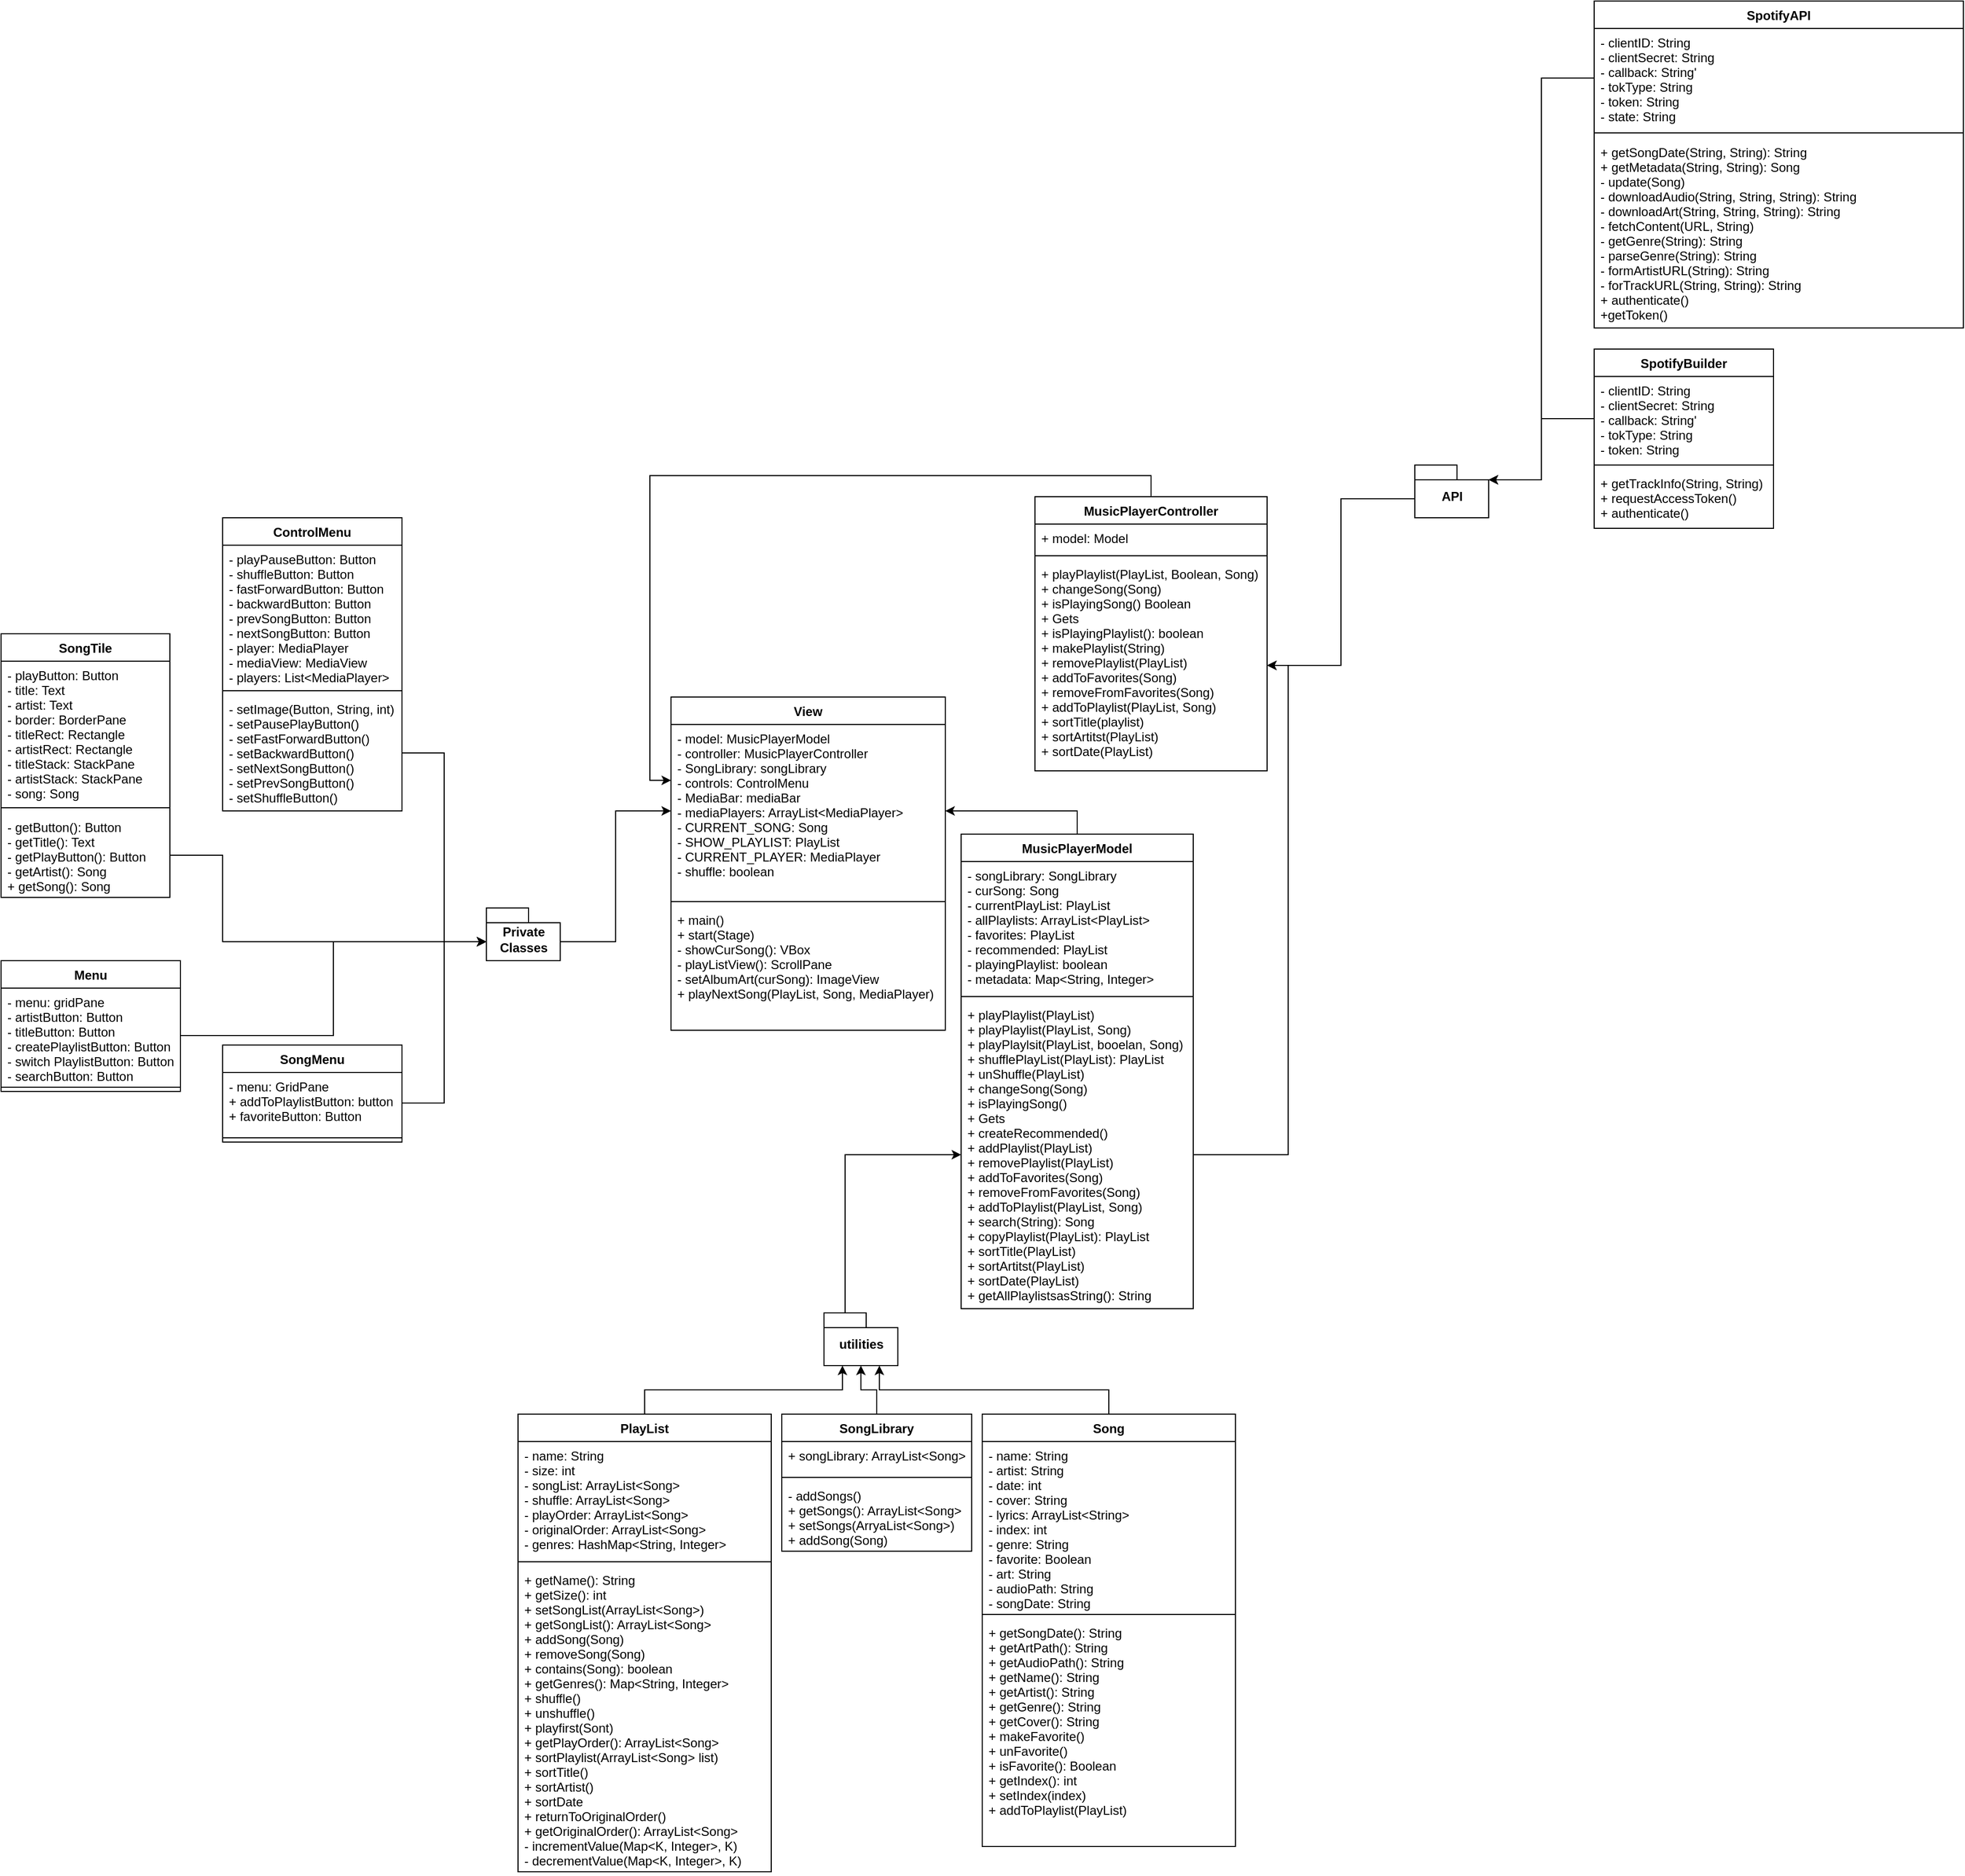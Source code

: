 <mxfile version="17.5.0" type="device"><diagram id="x7jedYCvUBm-3-thgjqw" name="Page-1"><mxGraphModel dx="1621" dy="1674" grid="1" gridSize="10" guides="1" tooltips="1" connect="1" arrows="1" fold="1" page="1" pageScale="1" pageWidth="850" pageHeight="1100" math="0" shadow="0"><root><mxCell id="0"/><mxCell id="1" parent="0"/><mxCell id="OL-D1mIjCB3-K_9TSbV1-32" style="edgeStyle=orthogonalEdgeStyle;rounded=0;orthogonalLoop=1;jettySize=auto;html=1;exitX=0.5;exitY=0;exitDx=0;exitDy=0;entryX=1;entryY=0.5;entryDx=0;entryDy=0;" parent="1" source="OL-D1mIjCB3-K_9TSbV1-14" target="OL-D1mIjCB3-K_9TSbV1-23" edge="1"><mxGeometry relative="1" as="geometry"/></mxCell><mxCell id="QVL06rDxLU2btdRlsoR2-41" style="edgeStyle=orthogonalEdgeStyle;rounded=0;orthogonalLoop=1;jettySize=auto;html=1;exitX=1;exitY=0.5;exitDx=0;exitDy=0;entryX=1;entryY=0.5;entryDx=0;entryDy=0;" parent="1" source="OL-D1mIjCB3-K_9TSbV1-17" target="OL-D1mIjCB3-K_9TSbV1-21" edge="1"><mxGeometry relative="1" as="geometry"/></mxCell><mxCell id="OL-D1mIjCB3-K_9TSbV1-14" value="MusicPlayerModel" style="swimlane;fontStyle=1;align=center;verticalAlign=top;childLayout=stackLayout;horizontal=1;startSize=26;horizontalStack=0;resizeParent=1;resizeParentMax=0;resizeLast=0;collapsible=1;marginBottom=0;" parent="1" vertex="1"><mxGeometry x="620" y="40" width="220" height="450" as="geometry"/></mxCell><mxCell id="OL-D1mIjCB3-K_9TSbV1-15" value="- songLibrary: SongLibrary&#10;- curSong: Song&#10;- currentPlayList: PlayList&#10;- allPlaylists: ArrayList&lt;PlayList&gt;&#10;- favorites: PlayList&#10;- recommended: PlayList&#10;- playingPlaylist: boolean&#10;- metadata: Map&lt;String, Integer&gt;" style="text;strokeColor=none;fillColor=none;align=left;verticalAlign=top;spacingLeft=4;spacingRight=4;overflow=hidden;rotatable=0;points=[[0,0.5],[1,0.5]];portConstraint=eastwest;" parent="OL-D1mIjCB3-K_9TSbV1-14" vertex="1"><mxGeometry y="26" width="220" height="124" as="geometry"/></mxCell><mxCell id="OL-D1mIjCB3-K_9TSbV1-16" value="" style="line;strokeWidth=1;fillColor=none;align=left;verticalAlign=middle;spacingTop=-1;spacingLeft=3;spacingRight=3;rotatable=0;labelPosition=right;points=[];portConstraint=eastwest;" parent="OL-D1mIjCB3-K_9TSbV1-14" vertex="1"><mxGeometry y="150" width="220" height="8" as="geometry"/></mxCell><mxCell id="OL-D1mIjCB3-K_9TSbV1-17" value="+ playPlaylist(PlayList)&#10;+ playPlaylist(PlayList, Song)&#10;+ playPlaylsit(PlayList, booelan, Song) &#10;+ shufflePlayList(PlayList): PlayList&#10;+ unShuffle(PlayList)&#10;+ changeSong(Song)&#10;+ isPlayingSong()&#10;+ Gets&#10;+ createRecommended()&#10;+ addPlaylist(PlayList)&#10;+ removePlaylist(PlayList)&#10;+ addToFavorites(Song)&#10;+ removeFromFavorites(Song)&#10;+ addToPlaylist(PlayList, Song)&#10;+ search(String): Song&#10;+ copyPlaylist(PlayList): PlayList&#10;+ sortTitle(PlayList)&#10;+ sortArtitst(PlayList)&#10;+ sortDate(PlayList)&#10;+ getAllPlaylistsasString(): String" style="text;strokeColor=none;fillColor=none;align=left;verticalAlign=top;spacingLeft=4;spacingRight=4;overflow=hidden;rotatable=0;points=[[0,0.5],[1,0.5]];portConstraint=eastwest;" parent="OL-D1mIjCB3-K_9TSbV1-14" vertex="1"><mxGeometry y="158" width="220" height="292" as="geometry"/></mxCell><mxCell id="OL-D1mIjCB3-K_9TSbV1-31" style="edgeStyle=orthogonalEdgeStyle;rounded=0;orthogonalLoop=1;jettySize=auto;html=1;exitX=0.5;exitY=0;exitDx=0;exitDy=0;entryX=0;entryY=0.25;entryDx=0;entryDy=0;" parent="1" source="OL-D1mIjCB3-K_9TSbV1-18" target="OL-D1mIjCB3-K_9TSbV1-22" edge="1"><mxGeometry relative="1" as="geometry"/></mxCell><mxCell id="OL-D1mIjCB3-K_9TSbV1-18" value="MusicPlayerController" style="swimlane;fontStyle=1;align=center;verticalAlign=top;childLayout=stackLayout;horizontal=1;startSize=26;horizontalStack=0;resizeParent=1;resizeParentMax=0;resizeLast=0;collapsible=1;marginBottom=0;" parent="1" vertex="1"><mxGeometry x="690" y="-280" width="220" height="260" as="geometry"/></mxCell><mxCell id="OL-D1mIjCB3-K_9TSbV1-19" value="+ model: Model" style="text;strokeColor=none;fillColor=none;align=left;verticalAlign=top;spacingLeft=4;spacingRight=4;overflow=hidden;rotatable=0;points=[[0,0.5],[1,0.5]];portConstraint=eastwest;" parent="OL-D1mIjCB3-K_9TSbV1-18" vertex="1"><mxGeometry y="26" width="220" height="26" as="geometry"/></mxCell><mxCell id="OL-D1mIjCB3-K_9TSbV1-20" value="" style="line;strokeWidth=1;fillColor=none;align=left;verticalAlign=middle;spacingTop=-1;spacingLeft=3;spacingRight=3;rotatable=0;labelPosition=right;points=[];portConstraint=eastwest;" parent="OL-D1mIjCB3-K_9TSbV1-18" vertex="1"><mxGeometry y="52" width="220" height="8" as="geometry"/></mxCell><mxCell id="OL-D1mIjCB3-K_9TSbV1-21" value="+ playPlaylist(PlayList, Boolean, Song)&#10;+ changeSong(Song)&#10;+ isPlayingSong() Boolean&#10;+ Gets&#10;+ isPlayingPlaylist(): boolean&#10;+ makePlaylist(String)&#10;+ removePlaylist(PlayList)&#10;+ addToFavorites(Song)&#10;+ removeFromFavorites(Song)&#10;+ addToPlaylist(PlayList, Song)&#10;+ sortTitle(playlist)&#10;+ sortArtitst(PlayList)&#10;+ sortDate(PlayList)" style="text;strokeColor=none;fillColor=none;align=left;verticalAlign=top;spacingLeft=4;spacingRight=4;overflow=hidden;rotatable=0;points=[[0,0.5],[1,0.5]];portConstraint=eastwest;" parent="OL-D1mIjCB3-K_9TSbV1-18" vertex="1"><mxGeometry y="60" width="220" height="200" as="geometry"/></mxCell><mxCell id="OL-D1mIjCB3-K_9TSbV1-22" value="View" style="swimlane;fontStyle=1;align=center;verticalAlign=top;childLayout=stackLayout;horizontal=1;startSize=26;horizontalStack=0;resizeParent=1;resizeParentMax=0;resizeLast=0;collapsible=1;marginBottom=0;" parent="1" vertex="1"><mxGeometry x="345" y="-90" width="260" height="316" as="geometry"/></mxCell><mxCell id="OL-D1mIjCB3-K_9TSbV1-23" value="- model: MusicPlayerModel&#10;- controller: MusicPlayerController&#10;- SongLibrary: songLibrary&#10;- controls: ControlMenu&#10;- MediaBar: mediaBar&#10;- mediaPlayers: ArrayList&lt;MediaPlayer&gt;&#10;- CURRENT_SONG: Song&#10;- SHOW_PLAYLIST: PlayList&#10;- CURRENT_PLAYER: MediaPlayer&#10;- shuffle: boolean" style="text;strokeColor=none;fillColor=none;align=left;verticalAlign=top;spacingLeft=4;spacingRight=4;overflow=hidden;rotatable=0;points=[[0,0.5],[1,0.5]];portConstraint=eastwest;" parent="OL-D1mIjCB3-K_9TSbV1-22" vertex="1"><mxGeometry y="26" width="260" height="164" as="geometry"/></mxCell><mxCell id="OL-D1mIjCB3-K_9TSbV1-24" value="" style="line;strokeWidth=1;fillColor=none;align=left;verticalAlign=middle;spacingTop=-1;spacingLeft=3;spacingRight=3;rotatable=0;labelPosition=right;points=[];portConstraint=eastwest;" parent="OL-D1mIjCB3-K_9TSbV1-22" vertex="1"><mxGeometry y="190" width="260" height="8" as="geometry"/></mxCell><mxCell id="OL-D1mIjCB3-K_9TSbV1-25" value="+ main()&#10;+ start(Stage)&#10;- showCurSong(): VBox&#10;- playListView(): ScrollPane&#10;- setAlbumArt(curSong): ImageView&#10;+ playNextSong(PlayList, Song, MediaPlayer)&#10;" style="text;strokeColor=none;fillColor=none;align=left;verticalAlign=top;spacingLeft=4;spacingRight=4;overflow=hidden;rotatable=0;points=[[0,0.5],[1,0.5]];portConstraint=eastwest;" parent="OL-D1mIjCB3-K_9TSbV1-22" vertex="1"><mxGeometry y="198" width="260" height="118" as="geometry"/></mxCell><mxCell id="QVL06rDxLU2btdRlsoR2-40" style="edgeStyle=orthogonalEdgeStyle;rounded=0;orthogonalLoop=1;jettySize=auto;html=1;exitX=0;exitY=0;exitDx=20;exitDy=0;exitPerimeter=0;entryX=0;entryY=0.5;entryDx=0;entryDy=0;" parent="1" source="QVL06rDxLU2btdRlsoR2-6" target="OL-D1mIjCB3-K_9TSbV1-17" edge="1"><mxGeometry relative="1" as="geometry"/></mxCell><mxCell id="QVL06rDxLU2btdRlsoR2-6" value="utilities" style="shape=folder;fontStyle=1;spacingTop=10;tabWidth=40;tabHeight=14;tabPosition=left;html=1;" parent="1" vertex="1"><mxGeometry x="490" y="494" width="70" height="50" as="geometry"/></mxCell><mxCell id="QVL06rDxLU2btdRlsoR2-30" style="edgeStyle=orthogonalEdgeStyle;rounded=0;orthogonalLoop=1;jettySize=auto;html=1;exitX=0.5;exitY=0;exitDx=0;exitDy=0;entryX=0.25;entryY=1;entryDx=0;entryDy=0;entryPerimeter=0;" parent="1" source="QVL06rDxLU2btdRlsoR2-7" target="QVL06rDxLU2btdRlsoR2-6" edge="1"><mxGeometry relative="1" as="geometry"/></mxCell><mxCell id="QVL06rDxLU2btdRlsoR2-7" value="PlayList" style="swimlane;fontStyle=1;align=center;verticalAlign=top;childLayout=stackLayout;horizontal=1;startSize=26;horizontalStack=0;resizeParent=1;resizeParentMax=0;resizeLast=0;collapsible=1;marginBottom=0;" parent="1" vertex="1"><mxGeometry x="200" y="590" width="240" height="434" as="geometry"/></mxCell><mxCell id="QVL06rDxLU2btdRlsoR2-8" value="- name: String &#10;- size: int &#10;- songList: ArrayList&lt;Song&gt;&#10;- shuffle: ArrayList&lt;Song&gt;&#10;- playOrder: ArrayList&lt;Song&gt;&#10;- originalOrder: ArrayList&lt;Song&gt;&#10;- genres: HashMap&lt;String, Integer&gt;" style="text;strokeColor=none;fillColor=none;align=left;verticalAlign=top;spacingLeft=4;spacingRight=4;overflow=hidden;rotatable=0;points=[[0,0.5],[1,0.5]];portConstraint=eastwest;" parent="QVL06rDxLU2btdRlsoR2-7" vertex="1"><mxGeometry y="26" width="240" height="110" as="geometry"/></mxCell><mxCell id="QVL06rDxLU2btdRlsoR2-9" value="" style="line;strokeWidth=1;fillColor=none;align=left;verticalAlign=middle;spacingTop=-1;spacingLeft=3;spacingRight=3;rotatable=0;labelPosition=right;points=[];portConstraint=eastwest;" parent="QVL06rDxLU2btdRlsoR2-7" vertex="1"><mxGeometry y="136" width="240" height="8" as="geometry"/></mxCell><mxCell id="QVL06rDxLU2btdRlsoR2-10" value="+ getName(): String&#10;+ getSize(): int&#10;+ setSongList(ArrayList&lt;Song&gt;)&#10;+ getSongList(): ArrayList&lt;Song&gt;&#10;+ addSong(Song)&#10;+ removeSong(Song)&#10;+ contains(Song): boolean&#10;+ getGenres(): Map&lt;String, Integer&gt;&#10;+ shuffle()&#10;+ unshuffle()&#10;+ playfirst(Sont)&#10;+ getPlayOrder(): ArrayList&lt;Song&gt;&#10;+ sortPlaylist(ArrayList&lt;Song&gt; list)&#10;+ sortTitle()&#10;+ sortArtist()&#10;+ sortDate&#10;+ returnToOriginalOrder()&#10;+ getOriginalOrder(): ArrayList&lt;Song&gt;&#10;- incrementValue(Map&lt;K, Integer&gt;, K)&#10;- decrementValue(Map&lt;K, Integer&gt;, K)&#10;" style="text;strokeColor=none;fillColor=none;align=left;verticalAlign=top;spacingLeft=4;spacingRight=4;overflow=hidden;rotatable=0;points=[[0,0.5],[1,0.5]];portConstraint=eastwest;" parent="QVL06rDxLU2btdRlsoR2-7" vertex="1"><mxGeometry y="144" width="240" height="290" as="geometry"/></mxCell><mxCell id="jgtyg6_ELj_iJjm9sVsJ-76" style="edgeStyle=orthogonalEdgeStyle;rounded=0;orthogonalLoop=1;jettySize=auto;html=1;exitX=0.5;exitY=0;exitDx=0;exitDy=0;entryX=0.5;entryY=1;entryDx=0;entryDy=0;entryPerimeter=0;" parent="1" source="QVL06rDxLU2btdRlsoR2-23" target="QVL06rDxLU2btdRlsoR2-6" edge="1"><mxGeometry relative="1" as="geometry"/></mxCell><mxCell id="QVL06rDxLU2btdRlsoR2-23" value="SongLibrary" style="swimlane;fontStyle=1;align=center;verticalAlign=top;childLayout=stackLayout;horizontal=1;startSize=26;horizontalStack=0;resizeParent=1;resizeParentMax=0;resizeLast=0;collapsible=1;marginBottom=0;" parent="1" vertex="1"><mxGeometry x="450" y="590" width="180" height="130" as="geometry"/></mxCell><mxCell id="QVL06rDxLU2btdRlsoR2-24" value="+ songLibrary: ArrayList&lt;Song&gt;" style="text;strokeColor=none;fillColor=none;align=left;verticalAlign=top;spacingLeft=4;spacingRight=4;overflow=hidden;rotatable=0;points=[[0,0.5],[1,0.5]];portConstraint=eastwest;" parent="QVL06rDxLU2btdRlsoR2-23" vertex="1"><mxGeometry y="26" width="180" height="30" as="geometry"/></mxCell><mxCell id="QVL06rDxLU2btdRlsoR2-25" value="" style="line;strokeWidth=1;fillColor=none;align=left;verticalAlign=middle;spacingTop=-1;spacingLeft=3;spacingRight=3;rotatable=0;labelPosition=right;points=[];portConstraint=eastwest;" parent="QVL06rDxLU2btdRlsoR2-23" vertex="1"><mxGeometry y="56" width="180" height="8" as="geometry"/></mxCell><mxCell id="QVL06rDxLU2btdRlsoR2-26" value="- addSongs()&#10;+ getSongs(): ArrayList&lt;Song&gt;&#10;+ setSongs(ArryaList&lt;Song&gt;)&#10;+ addSong(Song)" style="text;strokeColor=none;fillColor=none;align=left;verticalAlign=top;spacingLeft=4;spacingRight=4;overflow=hidden;rotatable=0;points=[[0,0.5],[1,0.5]];portConstraint=eastwest;" parent="QVL06rDxLU2btdRlsoR2-23" vertex="1"><mxGeometry y="64" width="180" height="66" as="geometry"/></mxCell><mxCell id="jgtyg6_ELj_iJjm9sVsJ-77" style="edgeStyle=orthogonalEdgeStyle;rounded=0;orthogonalLoop=1;jettySize=auto;html=1;exitX=0.5;exitY=0;exitDx=0;exitDy=0;entryX=0.75;entryY=1;entryDx=0;entryDy=0;entryPerimeter=0;" parent="1" source="QVL06rDxLU2btdRlsoR2-35" target="QVL06rDxLU2btdRlsoR2-6" edge="1"><mxGeometry relative="1" as="geometry"/></mxCell><mxCell id="QVL06rDxLU2btdRlsoR2-35" value="Song" style="swimlane;fontStyle=1;align=center;verticalAlign=top;childLayout=stackLayout;horizontal=1;startSize=26;horizontalStack=0;resizeParent=1;resizeParentMax=0;resizeLast=0;collapsible=1;marginBottom=0;" parent="1" vertex="1"><mxGeometry x="640" y="590" width="240" height="410" as="geometry"/></mxCell><mxCell id="QVL06rDxLU2btdRlsoR2-36" value="- name: String&#10;- artist: String&#10;- date: int&#10;- cover: String&#10;- lyrics: ArrayList&lt;String&gt;&#10;- index: int&#10;- genre: String&#10;- favorite: Boolean&#10;- art: String&#10;- audioPath: String&#10;- songDate: String" style="text;strokeColor=none;fillColor=none;align=left;verticalAlign=top;spacingLeft=4;spacingRight=4;overflow=hidden;rotatable=0;points=[[0,0.5],[1,0.5]];portConstraint=eastwest;" parent="QVL06rDxLU2btdRlsoR2-35" vertex="1"><mxGeometry y="26" width="240" height="160" as="geometry"/></mxCell><mxCell id="QVL06rDxLU2btdRlsoR2-37" value="" style="line;strokeWidth=1;fillColor=none;align=left;verticalAlign=middle;spacingTop=-1;spacingLeft=3;spacingRight=3;rotatable=0;labelPosition=right;points=[];portConstraint=eastwest;" parent="QVL06rDxLU2btdRlsoR2-35" vertex="1"><mxGeometry y="186" width="240" height="8" as="geometry"/></mxCell><mxCell id="QVL06rDxLU2btdRlsoR2-38" value="+ getSongDate(): String&#10;+ getArtPath(): String&#10;+ getAudioPath(): String&#10;+ getName(): String&#10;+ getArtist(): String&#10;+ getGenre(): String&#10;+ getCover(): String&#10;+ makeFavorite()&#10;+ unFavorite()&#10;+ isFavorite(): Boolean&#10;+ getIndex(): int&#10;+ setIndex(index)&#10;+ addToPlaylist(PlayList)" style="text;strokeColor=none;fillColor=none;align=left;verticalAlign=top;spacingLeft=4;spacingRight=4;overflow=hidden;rotatable=0;points=[[0,0.5],[1,0.5]];portConstraint=eastwest;" parent="QVL06rDxLU2btdRlsoR2-35" vertex="1"><mxGeometry y="194" width="240" height="216" as="geometry"/></mxCell><mxCell id="jgtyg6_ELj_iJjm9sVsJ-1" value="SongTile" style="swimlane;fontStyle=1;align=center;verticalAlign=top;childLayout=stackLayout;horizontal=1;startSize=26;horizontalStack=0;resizeParent=1;resizeParentMax=0;resizeLast=0;collapsible=1;marginBottom=0;" parent="1" vertex="1"><mxGeometry x="-290" y="-150" width="160" height="250" as="geometry"/></mxCell><mxCell id="jgtyg6_ELj_iJjm9sVsJ-2" value="- playButton: Button&#10;- title: Text&#10;- artist: Text&#10;- border: BorderPane&#10;- titleRect: Rectangle&#10;- artistRect: Rectangle&#10;- titleStack: StackPane&#10;- artistStack: StackPane&#10;- song: Song" style="text;strokeColor=none;fillColor=none;align=left;verticalAlign=top;spacingLeft=4;spacingRight=4;overflow=hidden;rotatable=0;points=[[0,0.5],[1,0.5]];portConstraint=eastwest;" parent="jgtyg6_ELj_iJjm9sVsJ-1" vertex="1"><mxGeometry y="26" width="160" height="134" as="geometry"/></mxCell><mxCell id="jgtyg6_ELj_iJjm9sVsJ-3" value="" style="line;strokeWidth=1;fillColor=none;align=left;verticalAlign=middle;spacingTop=-1;spacingLeft=3;spacingRight=3;rotatable=0;labelPosition=right;points=[];portConstraint=eastwest;" parent="jgtyg6_ELj_iJjm9sVsJ-1" vertex="1"><mxGeometry y="160" width="160" height="10" as="geometry"/></mxCell><mxCell id="jgtyg6_ELj_iJjm9sVsJ-4" value="- getButton(): Button&#10;- getTitle(): Text&#10;- getPlayButton(): Button&#10;- getArtist(): Song&#10;+ getSong(): Song" style="text;strokeColor=none;fillColor=none;align=left;verticalAlign=top;spacingLeft=4;spacingRight=4;overflow=hidden;rotatable=0;points=[[0,0.5],[1,0.5]];portConstraint=eastwest;" parent="jgtyg6_ELj_iJjm9sVsJ-1" vertex="1"><mxGeometry y="170" width="160" height="80" as="geometry"/></mxCell><mxCell id="jgtyg6_ELj_iJjm9sVsJ-18" style="edgeStyle=orthogonalEdgeStyle;rounded=0;orthogonalLoop=1;jettySize=auto;html=1;exitX=0;exitY=0;exitDx=70;exitDy=32;exitPerimeter=0;" parent="1" source="jgtyg6_ELj_iJjm9sVsJ-5" target="OL-D1mIjCB3-K_9TSbV1-23" edge="1"><mxGeometry relative="1" as="geometry"/></mxCell><mxCell id="jgtyg6_ELj_iJjm9sVsJ-5" value="Private&lt;br&gt;Classes" style="shape=folder;fontStyle=1;spacingTop=10;tabWidth=40;tabHeight=14;tabPosition=left;html=1;" parent="1" vertex="1"><mxGeometry x="170" y="110" width="70" height="50" as="geometry"/></mxCell><mxCell id="jgtyg6_ELj_iJjm9sVsJ-6" value="ControlMenu" style="swimlane;fontStyle=1;align=center;verticalAlign=top;childLayout=stackLayout;horizontal=1;startSize=26;horizontalStack=0;resizeParent=1;resizeParentMax=0;resizeLast=0;collapsible=1;marginBottom=0;" parent="1" vertex="1"><mxGeometry x="-80" y="-260" width="170" height="278" as="geometry"/></mxCell><mxCell id="jgtyg6_ELj_iJjm9sVsJ-7" value="- playPauseButton: Button&#10;- shuffleButton: Button&#10;- fastForwardButton: Button&#10;- backwardButton: Button&#10;- prevSongButton: Button&#10;- nextSongButton: Button&#10;- player: MediaPlayer&#10;- mediaView: MediaView&#10;- players: List&lt;MediaPlayer&gt;" style="text;strokeColor=none;fillColor=none;align=left;verticalAlign=top;spacingLeft=4;spacingRight=4;overflow=hidden;rotatable=0;points=[[0,0.5],[1,0.5]];portConstraint=eastwest;" parent="jgtyg6_ELj_iJjm9sVsJ-6" vertex="1"><mxGeometry y="26" width="170" height="134" as="geometry"/></mxCell><mxCell id="jgtyg6_ELj_iJjm9sVsJ-8" value="" style="line;strokeWidth=1;fillColor=none;align=left;verticalAlign=middle;spacingTop=-1;spacingLeft=3;spacingRight=3;rotatable=0;labelPosition=right;points=[];portConstraint=eastwest;" parent="jgtyg6_ELj_iJjm9sVsJ-6" vertex="1"><mxGeometry y="160" width="170" height="8" as="geometry"/></mxCell><mxCell id="jgtyg6_ELj_iJjm9sVsJ-9" value="- setImage(Button, String, int)&#10;- setPausePlayButton()&#10;- setFastForwardButton()&#10;- setBackwardButton()&#10;- setNextSongButton()&#10;- setPrevSongButton()&#10;- setShuffleButton()" style="text;strokeColor=none;fillColor=none;align=left;verticalAlign=top;spacingLeft=4;spacingRight=4;overflow=hidden;rotatable=0;points=[[0,0.5],[1,0.5]];portConstraint=eastwest;" parent="jgtyg6_ELj_iJjm9sVsJ-6" vertex="1"><mxGeometry y="168" width="170" height="110" as="geometry"/></mxCell><mxCell id="jgtyg6_ELj_iJjm9sVsJ-10" value="Menu" style="swimlane;fontStyle=1;align=center;verticalAlign=top;childLayout=stackLayout;horizontal=1;startSize=26;horizontalStack=0;resizeParent=1;resizeParentMax=0;resizeLast=0;collapsible=1;marginBottom=0;" parent="1" vertex="1"><mxGeometry x="-290" y="160" width="170" height="124" as="geometry"/></mxCell><mxCell id="jgtyg6_ELj_iJjm9sVsJ-11" value="- menu: gridPane&#10;- artistButton: Button&#10;- titleButton: Button&#10;- createPlaylistButton: Button&#10;- switch PlaylistButton: Button&#10;- searchButton: Button" style="text;strokeColor=none;fillColor=none;align=left;verticalAlign=top;spacingLeft=4;spacingRight=4;overflow=hidden;rotatable=0;points=[[0,0.5],[1,0.5]];portConstraint=eastwest;" parent="jgtyg6_ELj_iJjm9sVsJ-10" vertex="1"><mxGeometry y="26" width="170" height="90" as="geometry"/></mxCell><mxCell id="jgtyg6_ELj_iJjm9sVsJ-12" value="" style="line;strokeWidth=1;fillColor=none;align=left;verticalAlign=middle;spacingTop=-1;spacingLeft=3;spacingRight=3;rotatable=0;labelPosition=right;points=[];portConstraint=eastwest;" parent="jgtyg6_ELj_iJjm9sVsJ-10" vertex="1"><mxGeometry y="116" width="170" height="8" as="geometry"/></mxCell><mxCell id="jgtyg6_ELj_iJjm9sVsJ-14" value="SongMenu" style="swimlane;fontStyle=1;align=center;verticalAlign=top;childLayout=stackLayout;horizontal=1;startSize=26;horizontalStack=0;resizeParent=1;resizeParentMax=0;resizeLast=0;collapsible=1;marginBottom=0;" parent="1" vertex="1"><mxGeometry x="-80" y="240" width="170" height="92" as="geometry"/></mxCell><mxCell id="jgtyg6_ELj_iJjm9sVsJ-15" value="- menu: GridPane&#10;+ addToPlaylistButton: button&#10;+ favoriteButton: Button" style="text;strokeColor=none;fillColor=none;align=left;verticalAlign=top;spacingLeft=4;spacingRight=4;overflow=hidden;rotatable=0;points=[[0,0.5],[1,0.5]];portConstraint=eastwest;" parent="jgtyg6_ELj_iJjm9sVsJ-14" vertex="1"><mxGeometry y="26" width="170" height="58" as="geometry"/></mxCell><mxCell id="jgtyg6_ELj_iJjm9sVsJ-16" value="" style="line;strokeWidth=1;fillColor=none;align=left;verticalAlign=middle;spacingTop=-1;spacingLeft=3;spacingRight=3;rotatable=0;labelPosition=right;points=[];portConstraint=eastwest;" parent="jgtyg6_ELj_iJjm9sVsJ-14" vertex="1"><mxGeometry y="84" width="170" height="8" as="geometry"/></mxCell><mxCell id="jgtyg6_ELj_iJjm9sVsJ-20" style="edgeStyle=orthogonalEdgeStyle;rounded=0;orthogonalLoop=1;jettySize=auto;html=1;exitX=1;exitY=0.5;exitDx=0;exitDy=0;entryX=0;entryY=0;entryDx=0;entryDy=32;entryPerimeter=0;" parent="1" source="jgtyg6_ELj_iJjm9sVsJ-11" target="jgtyg6_ELj_iJjm9sVsJ-5" edge="1"><mxGeometry relative="1" as="geometry"/></mxCell><mxCell id="jgtyg6_ELj_iJjm9sVsJ-22" style="edgeStyle=orthogonalEdgeStyle;rounded=0;orthogonalLoop=1;jettySize=auto;html=1;exitX=1;exitY=0.5;exitDx=0;exitDy=0;entryX=0;entryY=0;entryDx=0;entryDy=32;entryPerimeter=0;" parent="1" source="jgtyg6_ELj_iJjm9sVsJ-15" target="jgtyg6_ELj_iJjm9sVsJ-5" edge="1"><mxGeometry relative="1" as="geometry"/></mxCell><mxCell id="jgtyg6_ELj_iJjm9sVsJ-24" style="edgeStyle=orthogonalEdgeStyle;rounded=0;orthogonalLoop=1;jettySize=auto;html=1;exitX=1;exitY=0.5;exitDx=0;exitDy=0;entryX=0;entryY=0;entryDx=0;entryDy=32;entryPerimeter=0;" parent="1" source="jgtyg6_ELj_iJjm9sVsJ-9" target="jgtyg6_ELj_iJjm9sVsJ-5" edge="1"><mxGeometry relative="1" as="geometry"/></mxCell><mxCell id="jgtyg6_ELj_iJjm9sVsJ-25" style="edgeStyle=orthogonalEdgeStyle;rounded=0;orthogonalLoop=1;jettySize=auto;html=1;exitX=1;exitY=0.5;exitDx=0;exitDy=0;entryX=0;entryY=0;entryDx=0;entryDy=32;entryPerimeter=0;" parent="1" source="jgtyg6_ELj_iJjm9sVsJ-4" target="jgtyg6_ELj_iJjm9sVsJ-5" edge="1"><mxGeometry relative="1" as="geometry"><Array as="points"><mxPoint x="-80" y="60"/><mxPoint x="-80" y="142"/></Array></mxGeometry></mxCell><mxCell id="jgtyg6_ELj_iJjm9sVsJ-73" style="edgeStyle=orthogonalEdgeStyle;rounded=0;orthogonalLoop=1;jettySize=auto;html=1;exitX=0;exitY=0;exitDx=0;exitDy=32;exitPerimeter=0;entryX=1;entryY=0.5;entryDx=0;entryDy=0;" parent="1" source="jgtyg6_ELj_iJjm9sVsJ-64" target="OL-D1mIjCB3-K_9TSbV1-21" edge="1"><mxGeometry relative="1" as="geometry"/></mxCell><mxCell id="jgtyg6_ELj_iJjm9sVsJ-64" value="API" style="shape=folder;fontStyle=1;spacingTop=10;tabWidth=40;tabHeight=14;tabPosition=left;html=1;" parent="1" vertex="1"><mxGeometry x="1050" y="-310" width="70" height="50" as="geometry"/></mxCell><mxCell id="jgtyg6_ELj_iJjm9sVsJ-65" value="SpotifyAPI" style="swimlane;fontStyle=1;align=center;verticalAlign=top;childLayout=stackLayout;horizontal=1;startSize=26;horizontalStack=0;resizeParent=1;resizeParentMax=0;resizeLast=0;collapsible=1;marginBottom=0;" parent="1" vertex="1"><mxGeometry x="1220" y="-750" width="350" height="310" as="geometry"/></mxCell><mxCell id="jgtyg6_ELj_iJjm9sVsJ-66" value="- clientID: String&#10;- clientSecret: String&#10;- callback: String'&#10;- tokType: String&#10;- token: String&#10;- state: String" style="text;strokeColor=none;fillColor=none;align=left;verticalAlign=top;spacingLeft=4;spacingRight=4;overflow=hidden;rotatable=0;points=[[0,0.5],[1,0.5]];portConstraint=eastwest;" parent="jgtyg6_ELj_iJjm9sVsJ-65" vertex="1"><mxGeometry y="26" width="350" height="94" as="geometry"/></mxCell><mxCell id="jgtyg6_ELj_iJjm9sVsJ-67" value="" style="line;strokeWidth=1;fillColor=none;align=left;verticalAlign=middle;spacingTop=-1;spacingLeft=3;spacingRight=3;rotatable=0;labelPosition=right;points=[];portConstraint=eastwest;" parent="jgtyg6_ELj_iJjm9sVsJ-65" vertex="1"><mxGeometry y="120" width="350" height="10" as="geometry"/></mxCell><mxCell id="jgtyg6_ELj_iJjm9sVsJ-68" value="+ getSongDate(String, String): String&#10;+ getMetadata(String, String): Song&#10;- update(Song)&#10;- downloadAudio(String, String, String): String&#10;- downloadArt(String, String, String): String&#10;- fetchContent(URL, String)&#10;- getGenre(String): String&#10;- parseGenre(String): String&#10;- formArtistURL(String): String&#10;- forTrackURL(String, String): String&#10;+ authenticate()&#10;+getToken()&#10;" style="text;strokeColor=none;fillColor=none;align=left;verticalAlign=top;spacingLeft=4;spacingRight=4;overflow=hidden;rotatable=0;points=[[0,0.5],[1,0.5]];portConstraint=eastwest;" parent="jgtyg6_ELj_iJjm9sVsJ-65" vertex="1"><mxGeometry y="130" width="350" height="180" as="geometry"/></mxCell><mxCell id="jgtyg6_ELj_iJjm9sVsJ-69" value="SpotifyBuilder" style="swimlane;fontStyle=1;align=center;verticalAlign=top;childLayout=stackLayout;horizontal=1;startSize=26;horizontalStack=0;resizeParent=1;resizeParentMax=0;resizeLast=0;collapsible=1;marginBottom=0;" parent="1" vertex="1"><mxGeometry x="1220" y="-420" width="170" height="170" as="geometry"/></mxCell><mxCell id="jgtyg6_ELj_iJjm9sVsJ-70" value="- clientID: String&#10;- clientSecret: String&#10;- callback: String'&#10;- tokType: String&#10;- token: String" style="text;strokeColor=none;fillColor=none;align=left;verticalAlign=top;spacingLeft=4;spacingRight=4;overflow=hidden;rotatable=0;points=[[0,0.5],[1,0.5]];portConstraint=eastwest;" parent="jgtyg6_ELj_iJjm9sVsJ-69" vertex="1"><mxGeometry y="26" width="170" height="80" as="geometry"/></mxCell><mxCell id="jgtyg6_ELj_iJjm9sVsJ-71" value="" style="line;strokeWidth=1;fillColor=none;align=left;verticalAlign=middle;spacingTop=-1;spacingLeft=3;spacingRight=3;rotatable=0;labelPosition=right;points=[];portConstraint=eastwest;" parent="jgtyg6_ELj_iJjm9sVsJ-69" vertex="1"><mxGeometry y="106" width="170" height="8" as="geometry"/></mxCell><mxCell id="jgtyg6_ELj_iJjm9sVsJ-72" value="+ getTrackInfo(String, String)&#10;+ requestAccessToken()&#10;+ authenticate()" style="text;strokeColor=none;fillColor=none;align=left;verticalAlign=top;spacingLeft=4;spacingRight=4;overflow=hidden;rotatable=0;points=[[0,0.5],[1,0.5]];portConstraint=eastwest;" parent="jgtyg6_ELj_iJjm9sVsJ-69" vertex="1"><mxGeometry y="114" width="170" height="56" as="geometry"/></mxCell><mxCell id="jgtyg6_ELj_iJjm9sVsJ-74" style="edgeStyle=orthogonalEdgeStyle;rounded=0;orthogonalLoop=1;jettySize=auto;html=1;exitX=0;exitY=0.5;exitDx=0;exitDy=0;entryX=0;entryY=0;entryDx=70;entryDy=14;entryPerimeter=0;" parent="1" source="jgtyg6_ELj_iJjm9sVsJ-66" target="jgtyg6_ELj_iJjm9sVsJ-64" edge="1"><mxGeometry relative="1" as="geometry"/></mxCell><mxCell id="jgtyg6_ELj_iJjm9sVsJ-75" style="edgeStyle=orthogonalEdgeStyle;rounded=0;orthogonalLoop=1;jettySize=auto;html=1;exitX=0;exitY=0.5;exitDx=0;exitDy=0;entryX=0;entryY=0;entryDx=70;entryDy=14;entryPerimeter=0;" parent="1" source="jgtyg6_ELj_iJjm9sVsJ-70" target="jgtyg6_ELj_iJjm9sVsJ-64" edge="1"><mxGeometry relative="1" as="geometry"/></mxCell></root></mxGraphModel></diagram></mxfile>